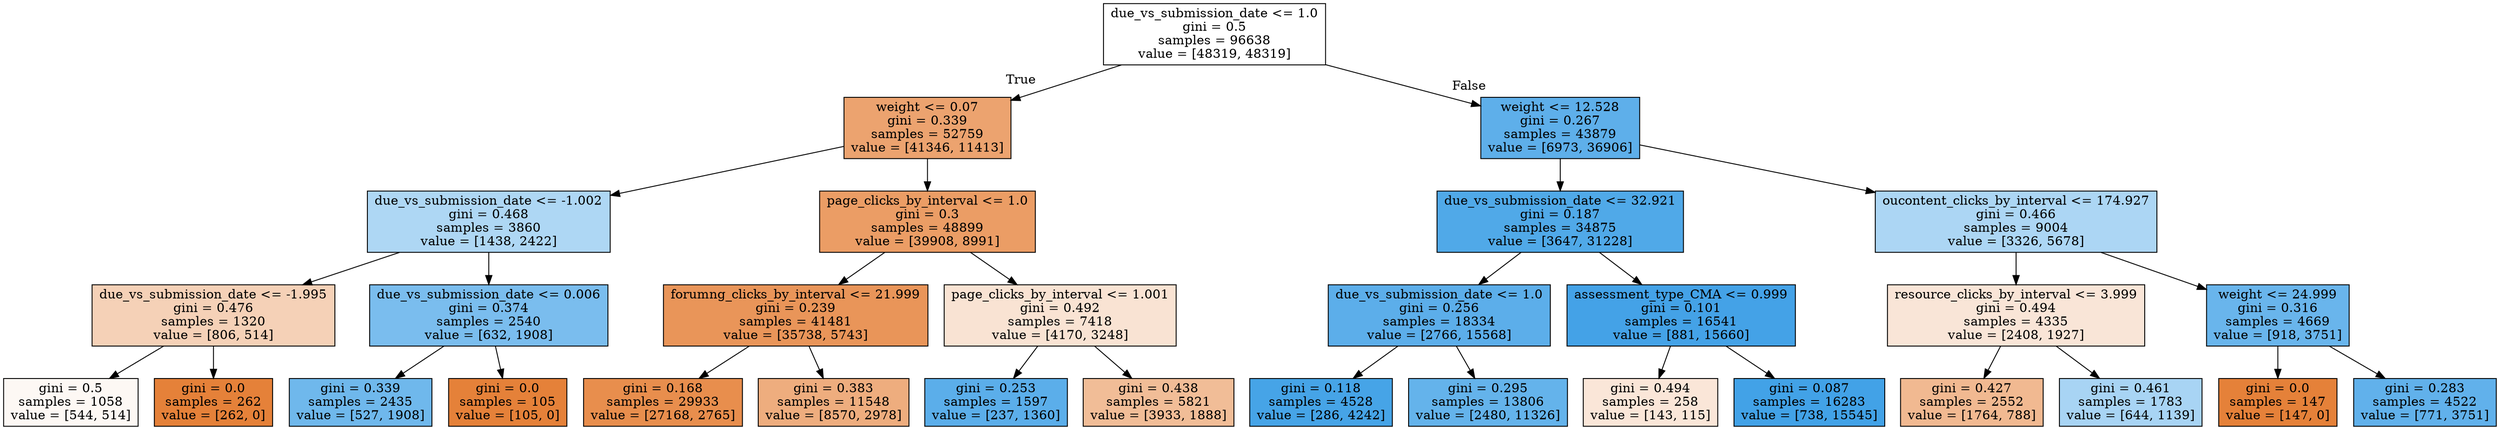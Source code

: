digraph Tree {
node [shape=box, style="filled", color="black"] ;
0 [label="due_vs_submission_date <= 1.0\ngini = 0.5\nsamples = 96638\nvalue = [48319, 48319]", fillcolor="#e5813900"] ;
1 [label="weight <= 0.07\ngini = 0.339\nsamples = 52759\nvalue = [41346, 11413]", fillcolor="#e58139b9"] ;
0 -> 1 [labeldistance=2.5, labelangle=45, headlabel="True"] ;
2 [label="due_vs_submission_date <= -1.002\ngini = 0.468\nsamples = 3860\nvalue = [1438, 2422]", fillcolor="#399de568"] ;
1 -> 2 ;
3 [label="due_vs_submission_date <= -1.995\ngini = 0.476\nsamples = 1320\nvalue = [806, 514]", fillcolor="#e581395c"] ;
2 -> 3 ;
4 [label="gini = 0.5\nsamples = 1058\nvalue = [544, 514]", fillcolor="#e581390e"] ;
3 -> 4 ;
5 [label="gini = 0.0\nsamples = 262\nvalue = [262, 0]", fillcolor="#e58139ff"] ;
3 -> 5 ;
6 [label="due_vs_submission_date <= 0.006\ngini = 0.374\nsamples = 2540\nvalue = [632, 1908]", fillcolor="#399de5ab"] ;
2 -> 6 ;
7 [label="gini = 0.339\nsamples = 2435\nvalue = [527, 1908]", fillcolor="#399de5b9"] ;
6 -> 7 ;
8 [label="gini = 0.0\nsamples = 105\nvalue = [105, 0]", fillcolor="#e58139ff"] ;
6 -> 8 ;
9 [label="page_clicks_by_interval <= 1.0\ngini = 0.3\nsamples = 48899\nvalue = [39908, 8991]", fillcolor="#e58139c6"] ;
1 -> 9 ;
10 [label="forumng_clicks_by_interval <= 21.999\ngini = 0.239\nsamples = 41481\nvalue = [35738, 5743]", fillcolor="#e58139d6"] ;
9 -> 10 ;
11 [label="gini = 0.168\nsamples = 29933\nvalue = [27168, 2765]", fillcolor="#e58139e5"] ;
10 -> 11 ;
12 [label="gini = 0.383\nsamples = 11548\nvalue = [8570, 2978]", fillcolor="#e58139a6"] ;
10 -> 12 ;
13 [label="page_clicks_by_interval <= 1.001\ngini = 0.492\nsamples = 7418\nvalue = [4170, 3248]", fillcolor="#e5813938"] ;
9 -> 13 ;
14 [label="gini = 0.253\nsamples = 1597\nvalue = [237, 1360]", fillcolor="#399de5d3"] ;
13 -> 14 ;
15 [label="gini = 0.438\nsamples = 5821\nvalue = [3933, 1888]", fillcolor="#e5813985"] ;
13 -> 15 ;
16 [label="weight <= 12.528\ngini = 0.267\nsamples = 43879\nvalue = [6973, 36906]", fillcolor="#399de5cf"] ;
0 -> 16 [labeldistance=2.5, labelangle=-45, headlabel="False"] ;
17 [label="due_vs_submission_date <= 32.921\ngini = 0.187\nsamples = 34875\nvalue = [3647, 31228]", fillcolor="#399de5e1"] ;
16 -> 17 ;
18 [label="due_vs_submission_date <= 1.0\ngini = 0.256\nsamples = 18334\nvalue = [2766, 15568]", fillcolor="#399de5d2"] ;
17 -> 18 ;
19 [label="gini = 0.118\nsamples = 4528\nvalue = [286, 4242]", fillcolor="#399de5ee"] ;
18 -> 19 ;
20 [label="gini = 0.295\nsamples = 13806\nvalue = [2480, 11326]", fillcolor="#399de5c7"] ;
18 -> 20 ;
21 [label="assessment_type_CMA <= 0.999\ngini = 0.101\nsamples = 16541\nvalue = [881, 15660]", fillcolor="#399de5f1"] ;
17 -> 21 ;
22 [label="gini = 0.494\nsamples = 258\nvalue = [143, 115]", fillcolor="#e5813932"] ;
21 -> 22 ;
23 [label="gini = 0.087\nsamples = 16283\nvalue = [738, 15545]", fillcolor="#399de5f3"] ;
21 -> 23 ;
24 [label="oucontent_clicks_by_interval <= 174.927\ngini = 0.466\nsamples = 9004\nvalue = [3326, 5678]", fillcolor="#399de56a"] ;
16 -> 24 ;
25 [label="resource_clicks_by_interval <= 3.999\ngini = 0.494\nsamples = 4335\nvalue = [2408, 1927]", fillcolor="#e5813933"] ;
24 -> 25 ;
26 [label="gini = 0.427\nsamples = 2552\nvalue = [1764, 788]", fillcolor="#e581398d"] ;
25 -> 26 ;
27 [label="gini = 0.461\nsamples = 1783\nvalue = [644, 1139]", fillcolor="#399de56f"] ;
25 -> 27 ;
28 [label="weight <= 24.999\ngini = 0.316\nsamples = 4669\nvalue = [918, 3751]", fillcolor="#399de5c1"] ;
24 -> 28 ;
29 [label="gini = 0.0\nsamples = 147\nvalue = [147, 0]", fillcolor="#e58139ff"] ;
28 -> 29 ;
30 [label="gini = 0.283\nsamples = 4522\nvalue = [771, 3751]", fillcolor="#399de5cb"] ;
28 -> 30 ;
}